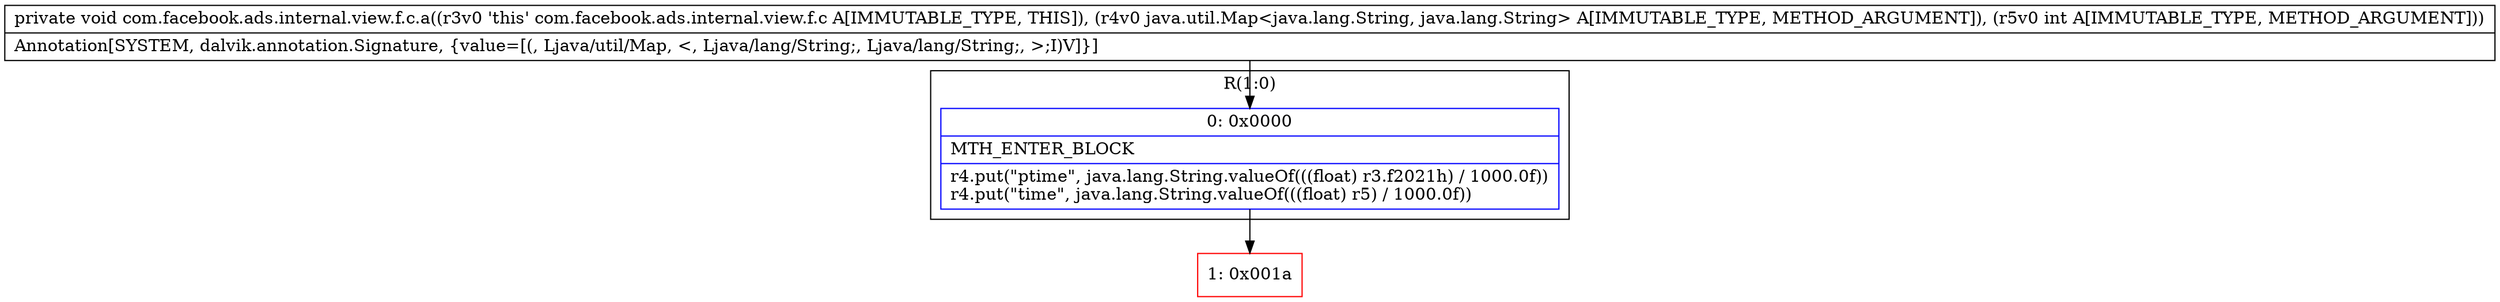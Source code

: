 digraph "CFG forcom.facebook.ads.internal.view.f.c.a(Ljava\/util\/Map;I)V" {
subgraph cluster_Region_1884725057 {
label = "R(1:0)";
node [shape=record,color=blue];
Node_0 [shape=record,label="{0\:\ 0x0000|MTH_ENTER_BLOCK\l|r4.put(\"ptime\", java.lang.String.valueOf(((float) r3.f2021h) \/ 1000.0f))\lr4.put(\"time\", java.lang.String.valueOf(((float) r5) \/ 1000.0f))\l}"];
}
Node_1 [shape=record,color=red,label="{1\:\ 0x001a}"];
MethodNode[shape=record,label="{private void com.facebook.ads.internal.view.f.c.a((r3v0 'this' com.facebook.ads.internal.view.f.c A[IMMUTABLE_TYPE, THIS]), (r4v0 java.util.Map\<java.lang.String, java.lang.String\> A[IMMUTABLE_TYPE, METHOD_ARGUMENT]), (r5v0 int A[IMMUTABLE_TYPE, METHOD_ARGUMENT]))  | Annotation[SYSTEM, dalvik.annotation.Signature, \{value=[(, Ljava\/util\/Map, \<, Ljava\/lang\/String;, Ljava\/lang\/String;, \>;I)V]\}]\l}"];
MethodNode -> Node_0;
Node_0 -> Node_1;
}

